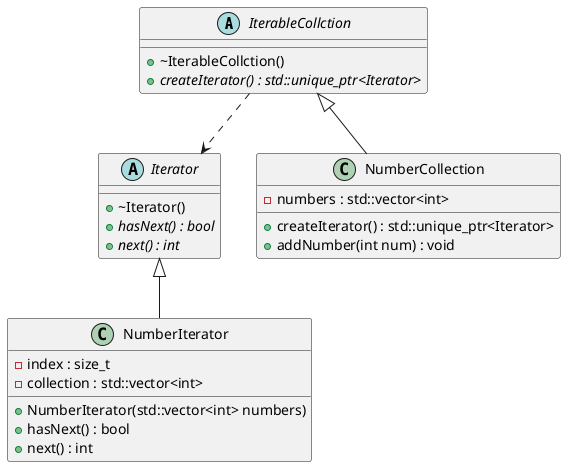 @startuml





/' Objects '/

abstract class IterableCollction {
	+~IterableCollction()
	+{abstract} createIterator() : std::unique_ptr<Iterator>
}


abstract class Iterator {
	+~Iterator()
	+{abstract} hasNext() : bool
	+{abstract} next() : int
}


class NumberCollection {
	+createIterator() : std::unique_ptr<Iterator>
	-numbers : std::vector<int>
	+addNumber(int num) : void
}


class NumberIterator {
	+NumberIterator(std::vector<int> numbers)
	+hasNext() : bool
	+next() : int
	-index : size_t
	-collection : std::vector<int>
}





/' Inheritance relationships '/

IterableCollction <|-- NumberCollection


Iterator <|-- NumberIterator





/' Aggregation relationships '/

IterableCollction ..> Iterator



/' Nested objects '/



@enduml
